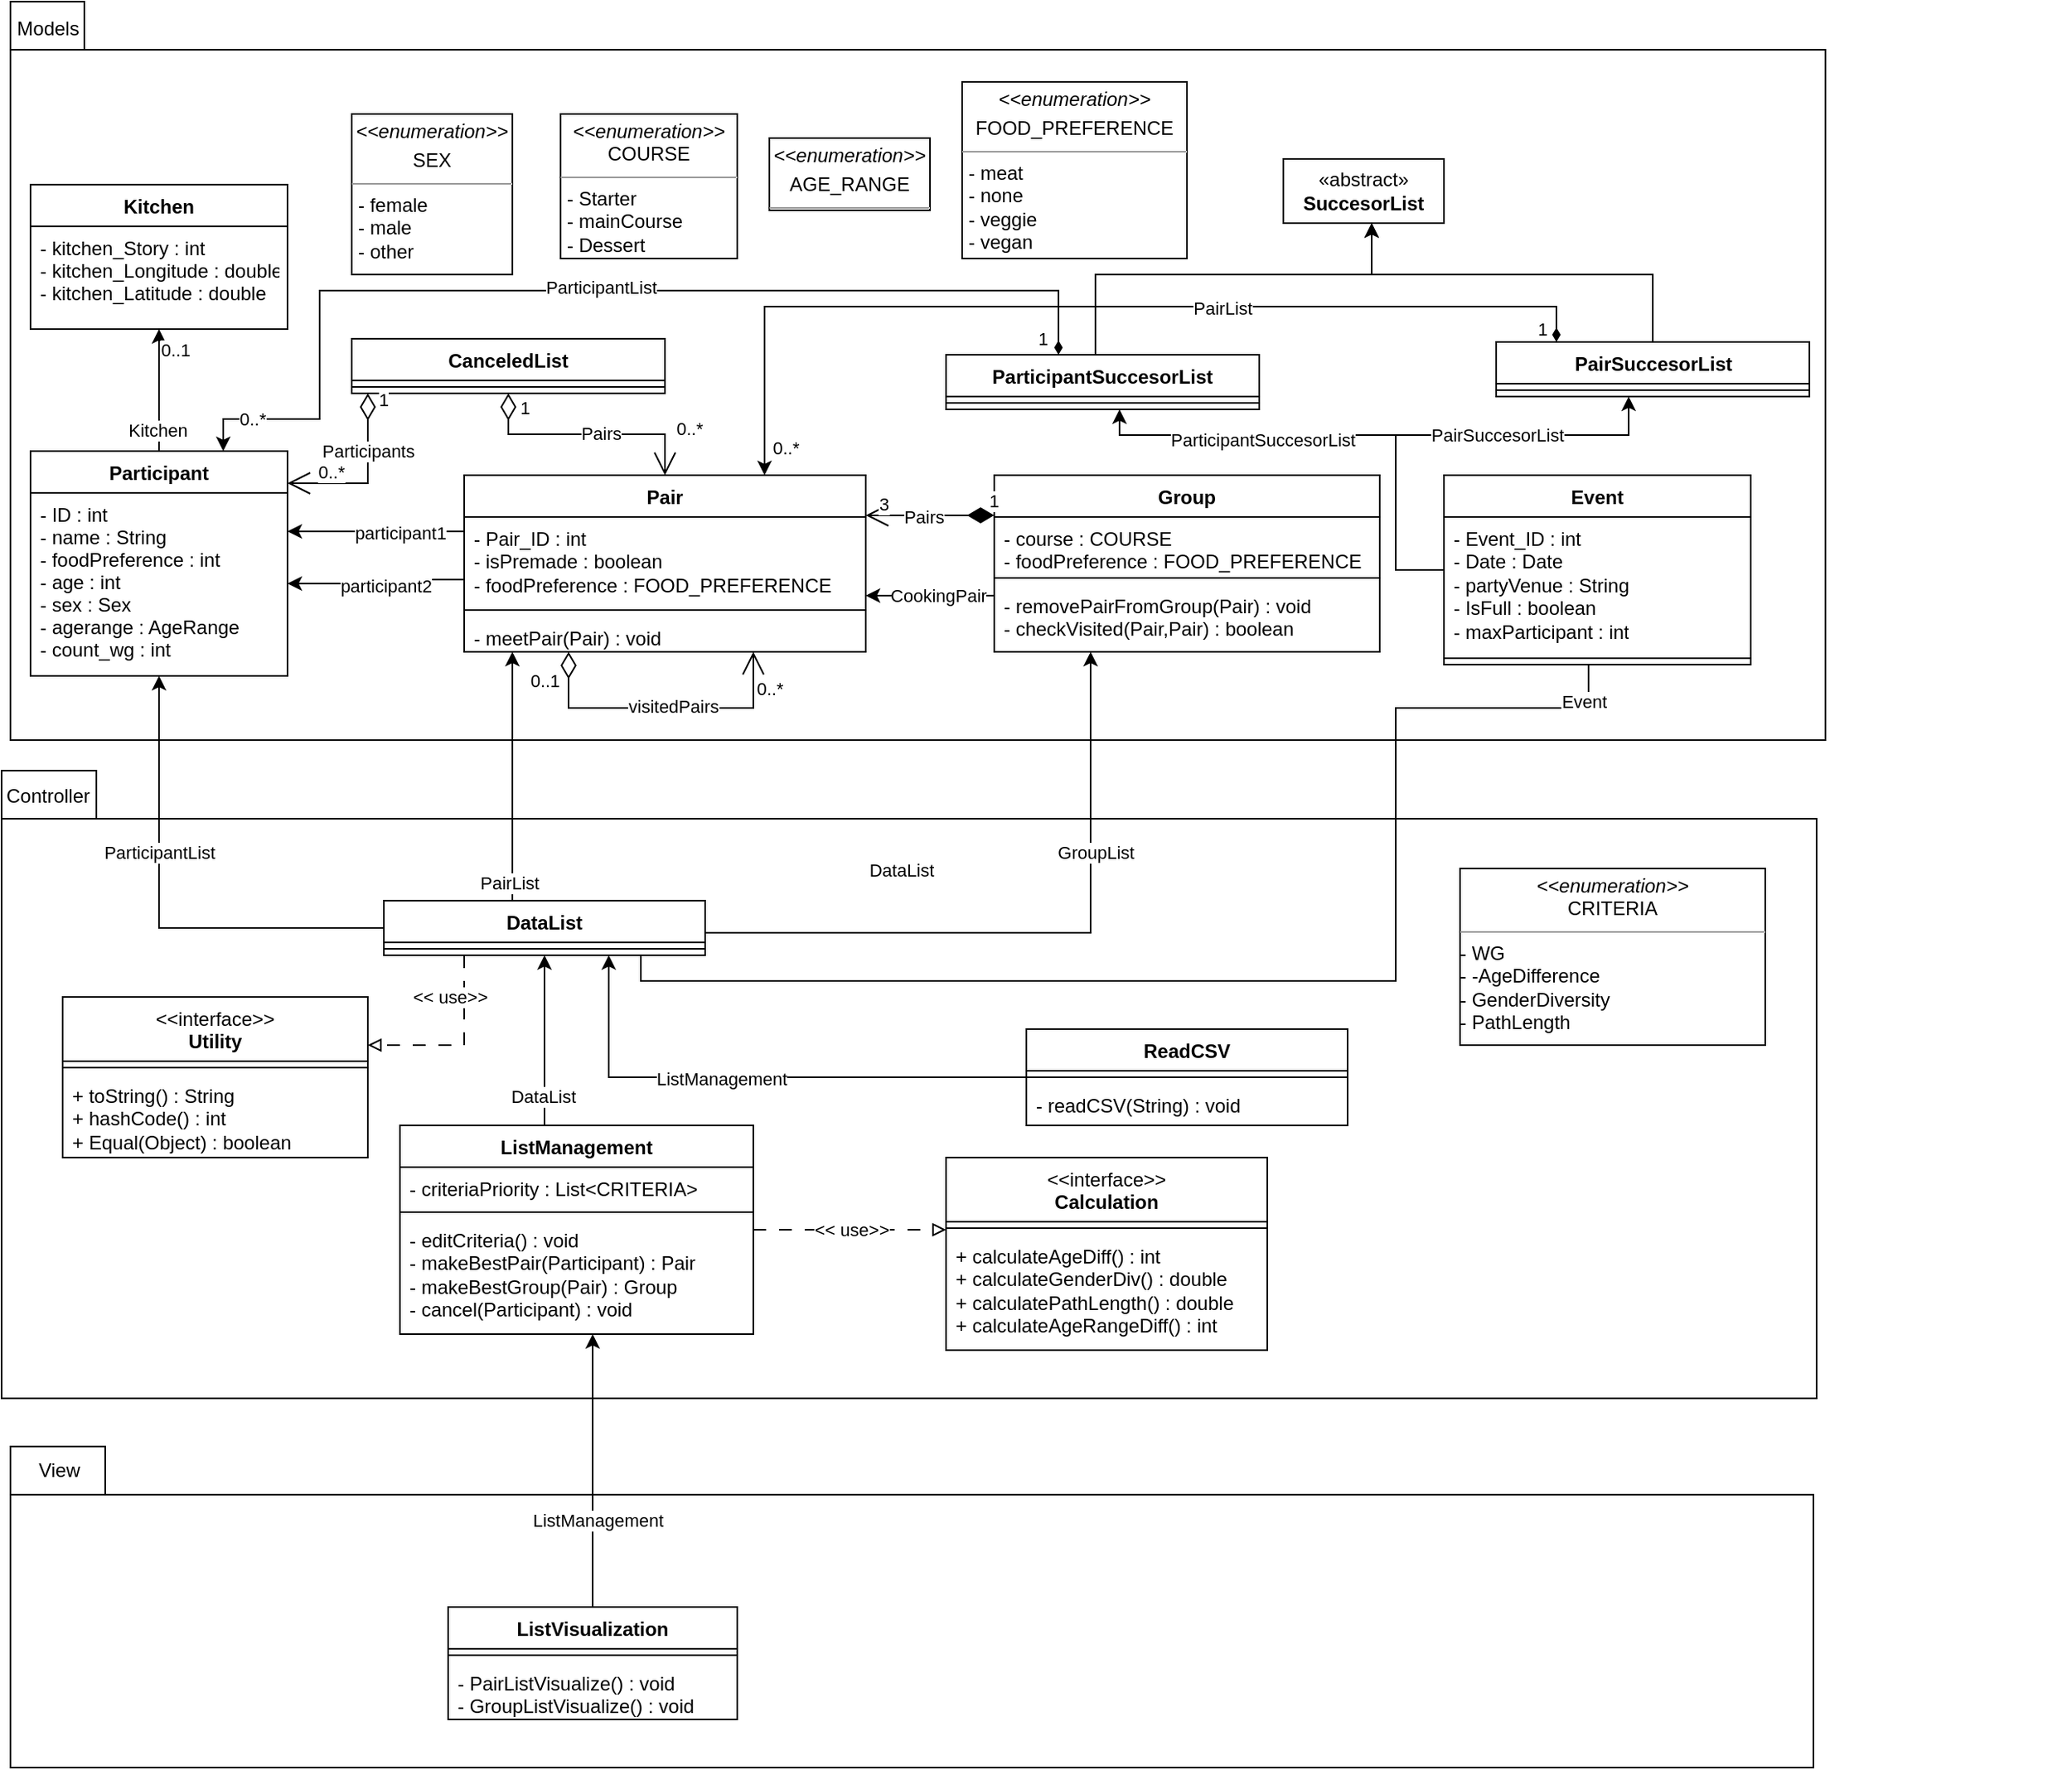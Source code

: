 <mxfile version="21.2.9" type="device">
  <diagram name="Page-1" id="86kGKsYgO495ie1x49M2">
    <mxGraphModel dx="1051" dy="1777" grid="1" gridSize="10" guides="1" tooltips="1" connect="1" arrows="1" fold="1" page="1" pageScale="1" pageWidth="850" pageHeight="1100" math="0" shadow="0">
      <root>
        <mxCell id="0" />
        <mxCell id="1" parent="0" />
        <mxCell id="tgPBSSRWqkqk4DsDawLG-85" value="" style="shape=folder;fontStyle=1;spacingTop=10;tabWidth=59;tabHeight=30;tabPosition=left;html=1;whiteSpace=wrap;" parent="1" vertex="1">
          <mxGeometry x="52" y="-391" width="1130" height="391" as="geometry" />
        </mxCell>
        <mxCell id="tgPBSSRWqkqk4DsDawLG-37" value="" style="shape=folder;fontStyle=1;spacingTop=10;tabWidth=40;tabHeight=30;tabPosition=left;html=1;whiteSpace=wrap;" parent="1" vertex="1">
          <mxGeometry x="57.5" y="-870" width="1130" height="460" as="geometry" />
        </mxCell>
        <mxCell id="tgPBSSRWqkqk4DsDawLG-45" style="edgeStyle=orthogonalEdgeStyle;rounded=0;orthogonalLoop=1;jettySize=auto;html=1;" parent="1" source="tgPBSSRWqkqk4DsDawLG-4" target="tgPBSSRWqkqk4DsDawLG-14" edge="1">
          <mxGeometry relative="1" as="geometry">
            <Array as="points">
              <mxPoint x="150" y="-610" />
              <mxPoint x="150" y="-610" />
            </Array>
          </mxGeometry>
        </mxCell>
        <mxCell id="tgPBSSRWqkqk4DsDawLG-46" value="Kitchen" style="edgeLabel;html=1;align=center;verticalAlign=middle;resizable=0;points=[];" parent="tgPBSSRWqkqk4DsDawLG-45" vertex="1" connectable="0">
          <mxGeometry x="-0.66" y="1" relative="1" as="geometry">
            <mxPoint as="offset" />
          </mxGeometry>
        </mxCell>
        <mxCell id="tgPBSSRWqkqk4DsDawLG-47" value="0..1" style="edgeLabel;html=1;align=center;verticalAlign=middle;resizable=0;points=[];" parent="tgPBSSRWqkqk4DsDawLG-45" vertex="1" connectable="0">
          <mxGeometry x="0.676" relative="1" as="geometry">
            <mxPoint x="10" as="offset" />
          </mxGeometry>
        </mxCell>
        <mxCell id="tgPBSSRWqkqk4DsDawLG-4" value="Participant" style="swimlane;fontStyle=1;align=center;verticalAlign=top;childLayout=stackLayout;horizontal=1;startSize=26;horizontalStack=0;resizeParent=1;resizeLast=0;collapsible=1;marginBottom=0;rounded=0;shadow=0;strokeWidth=1;" parent="1" vertex="1">
          <mxGeometry x="70" y="-590" width="160" height="140" as="geometry">
            <mxRectangle x="550" y="140" width="160" height="26" as="alternateBounds" />
          </mxGeometry>
        </mxCell>
        <mxCell id="tgPBSSRWqkqk4DsDawLG-5" value="- ID : int&#xa;- name : String&#xa;- foodPreference : int&#xa;- age : int&#xa;- sex : Sex&#xa;- agerange : AgeRange&#xa;- count_wg : int" style="text;align=left;verticalAlign=top;spacingLeft=4;spacingRight=4;overflow=hidden;rotatable=0;points=[[0,0.5],[1,0.5]];portConstraint=eastwest;" parent="tgPBSSRWqkqk4DsDawLG-4" vertex="1">
          <mxGeometry y="26" width="160" height="114" as="geometry" />
        </mxCell>
        <mxCell id="tgPBSSRWqkqk4DsDawLG-39" style="edgeStyle=orthogonalEdgeStyle;rounded=0;orthogonalLoop=1;jettySize=auto;html=1;" parent="1" target="tgPBSSRWqkqk4DsDawLG-4" edge="1">
          <mxGeometry relative="1" as="geometry">
            <mxPoint x="340" y="-560" as="sourcePoint" />
            <Array as="points">
              <mxPoint x="340" y="-540" />
            </Array>
          </mxGeometry>
        </mxCell>
        <mxCell id="tgPBSSRWqkqk4DsDawLG-40" value="participant1" style="edgeLabel;html=1;align=center;verticalAlign=middle;resizable=0;points=[];" parent="tgPBSSRWqkqk4DsDawLG-39" vertex="1" connectable="0">
          <mxGeometry x="-0.078" y="1" relative="1" as="geometry">
            <mxPoint as="offset" />
          </mxGeometry>
        </mxCell>
        <mxCell id="tgPBSSRWqkqk4DsDawLG-6" value="Pair" style="swimlane;fontStyle=1;align=center;verticalAlign=top;childLayout=stackLayout;horizontal=1;startSize=26;horizontalStack=0;resizeParent=1;resizeParentMax=0;resizeLast=0;collapsible=1;marginBottom=0;whiteSpace=wrap;html=1;" parent="1" vertex="1">
          <mxGeometry x="340" y="-575" width="250" height="110" as="geometry" />
        </mxCell>
        <mxCell id="tgPBSSRWqkqk4DsDawLG-7" value="- Pair_ID : int&lt;br&gt;&lt;div&gt;- isPremade : boolean&lt;/div&gt;&lt;div&gt;- foodPreference : FOOD_PREFERENCE&lt;/div&gt;&lt;div&gt;&lt;br&gt;&lt;/div&gt;" style="text;strokeColor=none;fillColor=none;align=left;verticalAlign=top;spacingLeft=4;spacingRight=4;overflow=hidden;rotatable=0;points=[[0,0.5],[1,0.5]];portConstraint=eastwest;whiteSpace=wrap;html=1;" parent="tgPBSSRWqkqk4DsDawLG-6" vertex="1">
          <mxGeometry y="26" width="250" height="54" as="geometry" />
        </mxCell>
        <mxCell id="tgPBSSRWqkqk4DsDawLG-8" value="" style="line;strokeWidth=1;fillColor=none;align=left;verticalAlign=middle;spacingTop=-1;spacingLeft=3;spacingRight=3;rotatable=0;labelPosition=right;points=[];portConstraint=eastwest;strokeColor=inherit;" parent="tgPBSSRWqkqk4DsDawLG-6" vertex="1">
          <mxGeometry y="80" width="250" height="8" as="geometry" />
        </mxCell>
        <mxCell id="tgPBSSRWqkqk4DsDawLG-9" value="- meetPair(Pair) : void&amp;nbsp;&lt;br&gt;&lt;br&gt;" style="text;strokeColor=none;fillColor=none;align=left;verticalAlign=top;spacingLeft=4;spacingRight=4;overflow=hidden;rotatable=0;points=[[0,0.5],[1,0.5]];portConstraint=eastwest;whiteSpace=wrap;html=1;" parent="tgPBSSRWqkqk4DsDawLG-6" vertex="1">
          <mxGeometry y="88" width="250" height="22" as="geometry" />
        </mxCell>
        <mxCell id="tgPBSSRWqkqk4DsDawLG-51" style="edgeStyle=orthogonalEdgeStyle;rounded=0;orthogonalLoop=1;jettySize=auto;html=1;" parent="1" source="tgPBSSRWqkqk4DsDawLG-10" target="tgPBSSRWqkqk4DsDawLG-6" edge="1">
          <mxGeometry relative="1" as="geometry">
            <Array as="points">
              <mxPoint x="640" y="-500" />
              <mxPoint x="640" y="-500" />
            </Array>
          </mxGeometry>
        </mxCell>
        <mxCell id="tgPBSSRWqkqk4DsDawLG-52" value="CookingPair" style="edgeLabel;html=1;align=center;verticalAlign=middle;resizable=0;points=[];" parent="tgPBSSRWqkqk4DsDawLG-51" vertex="1" connectable="0">
          <mxGeometry x="-0.27" relative="1" as="geometry">
            <mxPoint x="-6" as="offset" />
          </mxGeometry>
        </mxCell>
        <mxCell id="tgPBSSRWqkqk4DsDawLG-10" value="Group" style="swimlane;fontStyle=1;align=center;verticalAlign=top;childLayout=stackLayout;horizontal=1;startSize=26;horizontalStack=0;resizeParent=1;resizeParentMax=0;resizeLast=0;collapsible=1;marginBottom=0;whiteSpace=wrap;html=1;" parent="1" vertex="1">
          <mxGeometry x="670" y="-575" width="240" height="110" as="geometry" />
        </mxCell>
        <mxCell id="tgPBSSRWqkqk4DsDawLG-11" value="&lt;div&gt;- course : COURSE&lt;/div&gt;&lt;div&gt;- foodPreference : FOOD_PREFERENCE&lt;br&gt;&lt;/div&gt;" style="text;strokeColor=none;fillColor=none;align=left;verticalAlign=top;spacingLeft=4;spacingRight=4;overflow=hidden;rotatable=0;points=[[0,0.5],[1,0.5]];portConstraint=eastwest;whiteSpace=wrap;html=1;" parent="tgPBSSRWqkqk4DsDawLG-10" vertex="1">
          <mxGeometry y="26" width="240" height="34" as="geometry" />
        </mxCell>
        <mxCell id="tgPBSSRWqkqk4DsDawLG-12" value="" style="line;strokeWidth=1;fillColor=none;align=left;verticalAlign=middle;spacingTop=-1;spacingLeft=3;spacingRight=3;rotatable=0;labelPosition=right;points=[];portConstraint=eastwest;strokeColor=inherit;" parent="tgPBSSRWqkqk4DsDawLG-10" vertex="1">
          <mxGeometry y="60" width="240" height="8" as="geometry" />
        </mxCell>
        <mxCell id="tgPBSSRWqkqk4DsDawLG-13" value="- removePairFromGroup(Pair) : void&lt;br&gt;&lt;div&gt;- checkVisited(Pair,Pair) : boolean&lt;/div&gt;" style="text;strokeColor=none;fillColor=none;align=left;verticalAlign=top;spacingLeft=4;spacingRight=4;overflow=hidden;rotatable=0;points=[[0,0.5],[1,0.5]];portConstraint=eastwest;whiteSpace=wrap;html=1;" parent="tgPBSSRWqkqk4DsDawLG-10" vertex="1">
          <mxGeometry y="68" width="240" height="42" as="geometry" />
        </mxCell>
        <mxCell id="tgPBSSRWqkqk4DsDawLG-14" value="Kitchen" style="swimlane;fontStyle=1;align=center;verticalAlign=top;childLayout=stackLayout;horizontal=1;startSize=26;horizontalStack=0;resizeParent=1;resizeLast=0;collapsible=1;marginBottom=0;rounded=0;shadow=0;strokeWidth=1;" parent="1" vertex="1">
          <mxGeometry x="70" y="-756" width="160" height="90" as="geometry">
            <mxRectangle x="550" y="140" width="160" height="26" as="alternateBounds" />
          </mxGeometry>
        </mxCell>
        <mxCell id="tgPBSSRWqkqk4DsDawLG-15" value="- kitchen_Story : int&#xa;- kitchen_Longitude : double&#xa;- kitchen_Latitude : double" style="text;align=left;verticalAlign=top;spacingLeft=4;spacingRight=4;overflow=hidden;rotatable=0;points=[[0,0.5],[1,0.5]];portConstraint=eastwest;" parent="tgPBSSRWqkqk4DsDawLG-14" vertex="1">
          <mxGeometry y="26" width="160" height="64" as="geometry" />
        </mxCell>
        <mxCell id="tgPBSSRWqkqk4DsDawLG-23" value="CanceledList" style="swimlane;fontStyle=1;align=center;verticalAlign=top;childLayout=stackLayout;horizontal=1;startSize=26;horizontalStack=0;resizeParent=1;resizeParentMax=0;resizeLast=0;collapsible=1;marginBottom=0;whiteSpace=wrap;html=1;" parent="1" vertex="1">
          <mxGeometry x="270" y="-660.0" width="195" height="34" as="geometry" />
        </mxCell>
        <mxCell id="tgPBSSRWqkqk4DsDawLG-24" value="" style="line;strokeWidth=1;fillColor=none;align=left;verticalAlign=middle;spacingTop=-1;spacingLeft=3;spacingRight=3;rotatable=0;labelPosition=right;points=[];portConstraint=eastwest;strokeColor=inherit;" parent="tgPBSSRWqkqk4DsDawLG-23" vertex="1">
          <mxGeometry y="26" width="195" height="8" as="geometry" />
        </mxCell>
        <mxCell id="tgPBSSRWqkqk4DsDawLG-81" style="edgeStyle=orthogonalEdgeStyle;rounded=0;orthogonalLoop=1;jettySize=auto;html=1;" parent="1" source="tgPBSSRWqkqk4DsDawLG-29" target="tgPBSSRWqkqk4DsDawLG-20" edge="1">
          <mxGeometry relative="1" as="geometry">
            <Array as="points">
              <mxPoint x="920" y="-600" />
              <mxPoint x="748" y="-600" />
            </Array>
          </mxGeometry>
        </mxCell>
        <mxCell id="tgPBSSRWqkqk4DsDawLG-83" value="ParticipantSuccesorList" style="edgeLabel;html=1;align=center;verticalAlign=middle;resizable=0;points=[];" parent="tgPBSSRWqkqk4DsDawLG-81" vertex="1" connectable="0">
          <mxGeometry x="-0.013" y="3" relative="1" as="geometry">
            <mxPoint x="-48" as="offset" />
          </mxGeometry>
        </mxCell>
        <mxCell id="tgPBSSRWqkqk4DsDawLG-98" style="edgeStyle=orthogonalEdgeStyle;rounded=0;orthogonalLoop=1;jettySize=auto;html=1;endArrow=none;endFill=0;" parent="1" target="tgPBSSRWqkqk4DsDawLG-87" edge="1" source="tgPBSSRWqkqk4DsDawLG-29">
          <mxGeometry relative="1" as="geometry">
            <mxPoint x="920" y="-450" as="sourcePoint" />
            <Array as="points">
              <mxPoint x="1040" y="-430" />
              <mxPoint x="920" y="-430" />
              <mxPoint x="920" y="-260" />
              <mxPoint x="450" y="-260" />
            </Array>
          </mxGeometry>
        </mxCell>
        <mxCell id="tgPBSSRWqkqk4DsDawLG-103" value="DataList" style="edgeLabel;html=1;align=center;verticalAlign=middle;resizable=0;points=[];" parent="tgPBSSRWqkqk4DsDawLG-98" vertex="1" connectable="0">
          <mxGeometry x="-0.724" y="4" relative="1" as="geometry">
            <mxPoint x="-344" y="97" as="offset" />
          </mxGeometry>
        </mxCell>
        <mxCell id="tgPBSSRWqkqk4DsDawLG-131" value="Event" style="edgeLabel;html=1;align=center;verticalAlign=middle;resizable=0;points=[];" parent="tgPBSSRWqkqk4DsDawLG-98" vertex="1" connectable="0">
          <mxGeometry x="-0.96" y="-3" relative="1" as="geometry">
            <mxPoint y="7" as="offset" />
          </mxGeometry>
        </mxCell>
        <mxCell id="tgPBSSRWqkqk4DsDawLG-29" value="Event" style="swimlane;fontStyle=1;align=center;verticalAlign=top;childLayout=stackLayout;horizontal=1;startSize=26;horizontalStack=0;resizeParent=1;resizeParentMax=0;resizeLast=0;collapsible=1;marginBottom=0;whiteSpace=wrap;html=1;" parent="1" vertex="1">
          <mxGeometry x="950" y="-575" width="191" height="118" as="geometry" />
        </mxCell>
        <mxCell id="tgPBSSRWqkqk4DsDawLG-30" value="- Event_ID : int&lt;br&gt;- Date : Date&lt;br&gt;- partyVenue : String &lt;br&gt;&lt;div&gt;- IsFull : boolean &lt;br&gt;&lt;/div&gt;&lt;div&gt;- maxParticipant : int&lt;br&gt;&lt;/div&gt;" style="text;strokeColor=none;fillColor=none;align=left;verticalAlign=top;spacingLeft=4;spacingRight=4;overflow=hidden;rotatable=0;points=[[0,0.5],[1,0.5]];portConstraint=eastwest;whiteSpace=wrap;html=1;" parent="tgPBSSRWqkqk4DsDawLG-29" vertex="1">
          <mxGeometry y="26" width="191" height="84" as="geometry" />
        </mxCell>
        <mxCell id="tgPBSSRWqkqk4DsDawLG-31" value="" style="line;strokeWidth=1;fillColor=none;align=left;verticalAlign=middle;spacingTop=-1;spacingLeft=3;spacingRight=3;rotatable=0;labelPosition=right;points=[];portConstraint=eastwest;strokeColor=inherit;" parent="tgPBSSRWqkqk4DsDawLG-29" vertex="1">
          <mxGeometry y="110" width="191" height="8" as="geometry" />
        </mxCell>
        <mxCell id="tgPBSSRWqkqk4DsDawLG-32" value="&lt;p style=&quot;margin:0px;margin-top:4px;text-align:center;&quot;&gt;&lt;i&gt;&amp;lt;&amp;lt;enumeration&amp;gt;&amp;gt;&lt;/i&gt;&lt;br&gt;&lt;/p&gt;&lt;p style=&quot;margin:0px;margin-top:4px;text-align:center;&quot;&gt;SEX&lt;br&gt;&lt;/p&gt;&lt;hr size=&quot;1&quot;&gt;&lt;p style=&quot;margin:0px;margin-left:4px;&quot;&gt;- female&lt;/p&gt;&lt;p style=&quot;margin:0px;margin-left:4px;&quot;&gt;- male&lt;/p&gt;&lt;p style=&quot;margin:0px;margin-left:4px;&quot;&gt;- other&lt;/p&gt;" style="verticalAlign=top;align=left;overflow=fill;fontSize=12;fontFamily=Helvetica;html=1;whiteSpace=wrap;" parent="1" vertex="1">
          <mxGeometry x="270" y="-800" width="100" height="100" as="geometry" />
        </mxCell>
        <mxCell id="tgPBSSRWqkqk4DsDawLG-33" value="&lt;p style=&quot;margin:0px;margin-top:4px;text-align:center;&quot;&gt;&lt;i&gt;&amp;lt;&amp;lt;enumeration&amp;gt;&amp;gt;&lt;/i&gt;&lt;br&gt;&lt;/p&gt;&lt;p style=&quot;margin:0px;margin-top:4px;text-align:center;&quot;&gt;AGE_RANGE&lt;br&gt;&lt;/p&gt;&lt;hr size=&quot;1&quot;&gt;&lt;p style=&quot;margin:0px;margin-left:4px;&quot;&gt;&lt;br&gt;&lt;/p&gt;" style="verticalAlign=top;align=left;overflow=fill;fontSize=12;fontFamily=Helvetica;html=1;whiteSpace=wrap;" parent="1" vertex="1">
          <mxGeometry x="530" y="-785" width="100" height="45" as="geometry" />
        </mxCell>
        <mxCell id="tgPBSSRWqkqk4DsDawLG-34" value="&lt;p style=&quot;margin:0px;margin-top:4px;text-align:center;&quot;&gt;&lt;i&gt;&amp;lt;&amp;lt;enumeration&amp;gt;&amp;gt;&lt;/i&gt;&lt;br&gt;COURSE&lt;br&gt;&lt;/p&gt;&lt;hr size=&quot;1&quot;&gt;&lt;p style=&quot;margin:0px;margin-left:4px;&quot;&gt;- Starter&lt;br&gt;&lt;/p&gt;&lt;p style=&quot;margin:0px;margin-left:4px;&quot;&gt;- mainCourse&lt;br&gt;&lt;/p&gt;&lt;p style=&quot;margin:0px;margin-left:4px;&quot;&gt;- Dessert&lt;/p&gt;" style="verticalAlign=top;align=left;overflow=fill;fontSize=12;fontFamily=Helvetica;html=1;whiteSpace=wrap;" parent="1" vertex="1">
          <mxGeometry x="400" y="-800" width="110" height="90" as="geometry" />
        </mxCell>
        <mxCell id="tgPBSSRWqkqk4DsDawLG-36" value="&lt;p style=&quot;margin:0px;margin-top:4px;text-align:center;&quot;&gt;&lt;i&gt;&amp;lt;&amp;lt;enumeration&amp;gt;&amp;gt;&lt;/i&gt;&lt;br&gt;CRITERIA&lt;br&gt;&lt;/p&gt;&lt;hr size=&quot;1&quot;&gt;&lt;div&gt;- WG&lt;/div&gt;&lt;div&gt;- -AgeDifference&lt;/div&gt;&lt;div&gt;- GenderDiversity&lt;/div&gt;- PathLength" style="verticalAlign=top;align=left;overflow=fill;fontSize=12;fontFamily=Helvetica;html=1;whiteSpace=wrap;" parent="1" vertex="1">
          <mxGeometry x="960" y="-330" width="190" height="110" as="geometry" />
        </mxCell>
        <mxCell id="tgPBSSRWqkqk4DsDawLG-38" value="Models" style="text;html=1;strokeColor=none;fillColor=none;align=center;verticalAlign=middle;whiteSpace=wrap;rounded=0;" parent="1" vertex="1">
          <mxGeometry x="51" y="-868" width="60" height="30" as="geometry" />
        </mxCell>
        <mxCell id="tgPBSSRWqkqk4DsDawLG-41" style="edgeStyle=orthogonalEdgeStyle;rounded=0;orthogonalLoop=1;jettySize=auto;html=1;" parent="1" source="tgPBSSRWqkqk4DsDawLG-6" edge="1">
          <mxGeometry relative="1" as="geometry">
            <mxPoint x="425" y="-507.5" as="sourcePoint" />
            <mxPoint x="230" y="-507.5" as="targetPoint" />
            <Array as="points">
              <mxPoint x="305" y="-510" />
              <mxPoint x="305" y="-507" />
            </Array>
          </mxGeometry>
        </mxCell>
        <mxCell id="tgPBSSRWqkqk4DsDawLG-42" value="participant2" style="edgeLabel;html=1;align=center;verticalAlign=middle;resizable=0;points=[];" parent="tgPBSSRWqkqk4DsDawLG-41" vertex="1" connectable="0">
          <mxGeometry x="-0.078" y="1" relative="1" as="geometry">
            <mxPoint as="offset" />
          </mxGeometry>
        </mxCell>
        <mxCell id="tgPBSSRWqkqk4DsDawLG-55" value="" style="endArrow=open;html=1;endSize=12;startArrow=diamondThin;startSize=14;startFill=0;edgeStyle=orthogonalEdgeStyle;align=left;verticalAlign=bottom;rounded=0;" parent="1" source="tgPBSSRWqkqk4DsDawLG-6" target="tgPBSSRWqkqk4DsDawLG-6" edge="1">
          <mxGeometry x="-0.789" y="-10" relative="1" as="geometry">
            <mxPoint x="480" y="-506.85" as="sourcePoint" />
            <mxPoint x="560" y="-459.85" as="targetPoint" />
            <Array as="points">
              <mxPoint x="405" y="-430" />
              <mxPoint x="520" y="-430" />
            </Array>
            <mxPoint as="offset" />
          </mxGeometry>
        </mxCell>
        <mxCell id="tgPBSSRWqkqk4DsDawLG-56" value="visitedPairs" style="edgeLabel;html=1;align=center;verticalAlign=middle;resizable=0;points=[];" parent="tgPBSSRWqkqk4DsDawLG-55" vertex="1" connectable="0">
          <mxGeometry x="0.361" y="1" relative="1" as="geometry">
            <mxPoint x="-26" as="offset" />
          </mxGeometry>
        </mxCell>
        <mxCell id="tgPBSSRWqkqk4DsDawLG-57" value="0..1" style="edgeLabel;html=1;align=center;verticalAlign=middle;resizable=0;points=[];" parent="tgPBSSRWqkqk4DsDawLG-55" vertex="1" connectable="0">
          <mxGeometry x="-0.689" y="-1" relative="1" as="geometry">
            <mxPoint x="-14" y="-11" as="offset" />
          </mxGeometry>
        </mxCell>
        <mxCell id="tgPBSSRWqkqk4DsDawLG-58" value="0..*" style="edgeLabel;html=1;align=center;verticalAlign=middle;resizable=0;points=[];" parent="tgPBSSRWqkqk4DsDawLG-55" vertex="1" connectable="0">
          <mxGeometry x="0.751" y="-1" relative="1" as="geometry">
            <mxPoint x="9" as="offset" />
          </mxGeometry>
        </mxCell>
        <mxCell id="tgPBSSRWqkqk4DsDawLG-62" value="1" style="endArrow=open;html=1;endSize=12;startArrow=diamondThin;startSize=14;startFill=1;edgeStyle=orthogonalEdgeStyle;align=left;verticalAlign=bottom;rounded=0;" parent="1" source="tgPBSSRWqkqk4DsDawLG-10" target="tgPBSSRWqkqk4DsDawLG-6" edge="1">
          <mxGeometry x="-0.879" relative="1" as="geometry">
            <mxPoint x="720" y="-534" as="sourcePoint" />
            <mxPoint x="555" y="-534" as="targetPoint" />
            <Array as="points">
              <mxPoint x="650" y="-550" />
              <mxPoint x="650" y="-550" />
            </Array>
            <mxPoint as="offset" />
          </mxGeometry>
        </mxCell>
        <mxCell id="tgPBSSRWqkqk4DsDawLG-63" value="Pairs" style="edgeLabel;html=1;align=center;verticalAlign=middle;resizable=0;points=[];" parent="tgPBSSRWqkqk4DsDawLG-62" vertex="1" connectable="0">
          <mxGeometry x="0.115" y="1" relative="1" as="geometry">
            <mxPoint as="offset" />
          </mxGeometry>
        </mxCell>
        <mxCell id="tgPBSSRWqkqk4DsDawLG-64" value="3" style="edgeLabel;html=1;align=center;verticalAlign=middle;resizable=0;points=[];" parent="tgPBSSRWqkqk4DsDawLG-62" vertex="1" connectable="0">
          <mxGeometry x="0.733" y="2" relative="1" as="geometry">
            <mxPoint y="-9" as="offset" />
          </mxGeometry>
        </mxCell>
        <mxCell id="tgPBSSRWqkqk4DsDawLG-67" value="" style="group" parent="1" vertex="1" connectable="0">
          <mxGeometry x="880" y="-710" width="460" height="124" as="geometry" />
        </mxCell>
        <mxCell id="tgPBSSRWqkqk4DsDawLG-18" value="PairSuccesorList" style="swimlane;fontStyle=1;align=center;verticalAlign=top;childLayout=stackLayout;horizontal=1;startSize=26;horizontalStack=0;resizeParent=1;resizeParentMax=0;resizeLast=0;collapsible=1;marginBottom=0;whiteSpace=wrap;html=1;" parent="tgPBSSRWqkqk4DsDawLG-67" vertex="1">
          <mxGeometry x="102.5" y="52" width="195" height="34" as="geometry" />
        </mxCell>
        <mxCell id="tgPBSSRWqkqk4DsDawLG-19" value="" style="line;strokeWidth=1;fillColor=none;align=left;verticalAlign=middle;spacingTop=-1;spacingLeft=3;spacingRight=3;rotatable=0;labelPosition=right;points=[];portConstraint=eastwest;strokeColor=inherit;" parent="tgPBSSRWqkqk4DsDawLG-18" vertex="1">
          <mxGeometry y="26" width="195" height="8" as="geometry" />
        </mxCell>
        <mxCell id="tgPBSSRWqkqk4DsDawLG-68" value="1" style="endArrow=open;html=1;endSize=12;startArrow=diamondThin;startSize=14;startFill=0;edgeStyle=orthogonalEdgeStyle;align=left;verticalAlign=bottom;rounded=0;" parent="1" source="tgPBSSRWqkqk4DsDawLG-23" target="tgPBSSRWqkqk4DsDawLG-6" edge="1">
          <mxGeometry x="-0.765" y="5" relative="1" as="geometry">
            <mxPoint x="460" y="-620" as="sourcePoint" />
            <mxPoint x="300" y="-620" as="targetPoint" />
            <Array as="points" />
            <mxPoint as="offset" />
          </mxGeometry>
        </mxCell>
        <mxCell id="tgPBSSRWqkqk4DsDawLG-69" value="Pairs" style="edgeLabel;html=1;align=center;verticalAlign=middle;resizable=0;points=[];" parent="tgPBSSRWqkqk4DsDawLG-68" vertex="1" connectable="0">
          <mxGeometry x="0.115" y="1" relative="1" as="geometry">
            <mxPoint as="offset" />
          </mxGeometry>
        </mxCell>
        <mxCell id="tgPBSSRWqkqk4DsDawLG-70" value="0..*" style="edgeLabel;html=1;align=center;verticalAlign=middle;resizable=0;points=[];" parent="tgPBSSRWqkqk4DsDawLG-68" vertex="1" connectable="0">
          <mxGeometry x="0.733" y="2" relative="1" as="geometry">
            <mxPoint x="13" y="-9" as="offset" />
          </mxGeometry>
        </mxCell>
        <mxCell id="tgPBSSRWqkqk4DsDawLG-72" value="1" style="endArrow=open;html=1;endSize=12;startArrow=diamondThin;startSize=14;startFill=0;edgeStyle=orthogonalEdgeStyle;align=left;verticalAlign=bottom;rounded=0;" parent="1" source="tgPBSSRWqkqk4DsDawLG-23" target="tgPBSSRWqkqk4DsDawLG-4" edge="1">
          <mxGeometry x="-0.765" y="5" relative="1" as="geometry">
            <mxPoint x="415" y="-684" as="sourcePoint" />
            <mxPoint x="415" y="-565" as="targetPoint" />
            <Array as="points">
              <mxPoint x="405" y="-660" />
              <mxPoint x="280" y="-660" />
              <mxPoint x="280" y="-570" />
            </Array>
            <mxPoint as="offset" />
          </mxGeometry>
        </mxCell>
        <mxCell id="tgPBSSRWqkqk4DsDawLG-73" value="Participants" style="edgeLabel;html=1;align=center;verticalAlign=middle;resizable=0;points=[];" parent="tgPBSSRWqkqk4DsDawLG-72" vertex="1" connectable="0">
          <mxGeometry x="0.115" y="1" relative="1" as="geometry">
            <mxPoint x="3" y="-21" as="offset" />
          </mxGeometry>
        </mxCell>
        <mxCell id="tgPBSSRWqkqk4DsDawLG-74" value="0..*" style="edgeLabel;html=1;align=center;verticalAlign=middle;resizable=0;points=[];" parent="tgPBSSRWqkqk4DsDawLG-72" vertex="1" connectable="0">
          <mxGeometry x="0.733" y="2" relative="1" as="geometry">
            <mxPoint x="13" y="-9" as="offset" />
          </mxGeometry>
        </mxCell>
        <mxCell id="Bya615chVCOIR74EOYoo-1" value="1" style="edgeStyle=orthogonalEdgeStyle;rounded=0;orthogonalLoop=1;jettySize=auto;html=1;entryX=0.75;entryY=0;entryDx=0;entryDy=0;startArrow=diamondThin;startFill=1;" edge="1" parent="1" source="tgPBSSRWqkqk4DsDawLG-20" target="tgPBSSRWqkqk4DsDawLG-4">
          <mxGeometry x="0.008" relative="1" as="geometry">
            <Array as="points">
              <mxPoint x="710" y="-690" />
              <mxPoint x="250" y="-690" />
              <mxPoint x="250" y="-610" />
              <mxPoint x="190" y="-610" />
            </Array>
            <mxPoint as="offset" />
          </mxGeometry>
        </mxCell>
        <mxCell id="Bya615chVCOIR74EOYoo-2" value="1" style="edgeLabel;html=1;align=center;verticalAlign=middle;resizable=0;points=[];" vertex="1" connectable="0" parent="Bya615chVCOIR74EOYoo-1">
          <mxGeometry x="-0.936" y="1" relative="1" as="geometry">
            <mxPoint x="-9" y="11" as="offset" />
          </mxGeometry>
        </mxCell>
        <mxCell id="Bya615chVCOIR74EOYoo-3" value="0..*" style="edgeLabel;html=1;align=center;verticalAlign=middle;resizable=0;points=[];" vertex="1" connectable="0" parent="Bya615chVCOIR74EOYoo-1">
          <mxGeometry x="0.886" relative="1" as="geometry">
            <mxPoint as="offset" />
          </mxGeometry>
        </mxCell>
        <mxCell id="Bya615chVCOIR74EOYoo-4" value="ParticipantList" style="edgeLabel;html=1;align=center;verticalAlign=middle;resizable=0;points=[];" vertex="1" connectable="0" parent="Bya615chVCOIR74EOYoo-1">
          <mxGeometry x="-0.015" y="-2" relative="1" as="geometry">
            <mxPoint as="offset" />
          </mxGeometry>
        </mxCell>
        <mxCell id="tgPBSSRWqkqk4DsDawLG-20" value="ParticipantSuccesorList" style="swimlane;fontStyle=1;align=center;verticalAlign=top;childLayout=stackLayout;horizontal=1;startSize=26;horizontalStack=0;resizeParent=1;resizeParentMax=0;resizeLast=0;collapsible=1;marginBottom=0;whiteSpace=wrap;html=1;" parent="1" vertex="1">
          <mxGeometry x="640" y="-650" width="195" height="34" as="geometry" />
        </mxCell>
        <mxCell id="tgPBSSRWqkqk4DsDawLG-21" value="" style="line;strokeWidth=1;fillColor=none;align=left;verticalAlign=middle;spacingTop=-1;spacingLeft=3;spacingRight=3;rotatable=0;labelPosition=right;points=[];portConstraint=eastwest;strokeColor=inherit;" parent="tgPBSSRWqkqk4DsDawLG-20" vertex="1">
          <mxGeometry y="26" width="195" height="8" as="geometry" />
        </mxCell>
        <mxCell id="tgPBSSRWqkqk4DsDawLG-66" style="edgeStyle=orthogonalEdgeStyle;rounded=0;orthogonalLoop=1;jettySize=auto;html=1;" parent="1" source="tgPBSSRWqkqk4DsDawLG-20" target="tgPBSSRWqkqk4DsDawLG-22" edge="1">
          <mxGeometry relative="1" as="geometry">
            <Array as="points">
              <mxPoint x="733" y="-700" />
              <mxPoint x="905" y="-700" />
            </Array>
          </mxGeometry>
        </mxCell>
        <mxCell id="tgPBSSRWqkqk4DsDawLG-80" style="edgeStyle=orthogonalEdgeStyle;rounded=0;orthogonalLoop=1;jettySize=auto;html=1;" parent="1" source="tgPBSSRWqkqk4DsDawLG-29" target="tgPBSSRWqkqk4DsDawLG-18" edge="1">
          <mxGeometry relative="1" as="geometry">
            <Array as="points">
              <mxPoint x="920" y="-600" />
              <mxPoint x="1065" y="-600" />
            </Array>
          </mxGeometry>
        </mxCell>
        <mxCell id="tgPBSSRWqkqk4DsDawLG-82" value="PairSuccesorList" style="edgeLabel;html=1;align=center;verticalAlign=middle;resizable=0;points=[];" parent="tgPBSSRWqkqk4DsDawLG-80" vertex="1" connectable="0">
          <mxGeometry x="-0.055" relative="1" as="geometry">
            <mxPoint x="43" as="offset" />
          </mxGeometry>
        </mxCell>
        <mxCell id="tgPBSSRWqkqk4DsDawLG-22" value="«abstract»&lt;br&gt;&lt;b&gt;SuccesorList&lt;/b&gt;" style="html=1;whiteSpace=wrap;" parent="1" vertex="1">
          <mxGeometry x="850" y="-772" width="100" height="40" as="geometry" />
        </mxCell>
        <mxCell id="tgPBSSRWqkqk4DsDawLG-65" style="edgeStyle=orthogonalEdgeStyle;rounded=0;orthogonalLoop=1;jettySize=auto;html=1;" parent="1" source="tgPBSSRWqkqk4DsDawLG-18" target="tgPBSSRWqkqk4DsDawLG-22" edge="1">
          <mxGeometry relative="1" as="geometry">
            <Array as="points">
              <mxPoint x="1080" y="-700" />
              <mxPoint x="905" y="-700" />
            </Array>
          </mxGeometry>
        </mxCell>
        <mxCell id="tgPBSSRWqkqk4DsDawLG-86" value="Controller" style="text;html=1;strokeColor=none;fillColor=none;align=center;verticalAlign=middle;whiteSpace=wrap;rounded=0;" parent="1" vertex="1">
          <mxGeometry x="51" y="-390" width="60" height="30" as="geometry" />
        </mxCell>
        <mxCell id="tgPBSSRWqkqk4DsDawLG-95" style="edgeStyle=orthogonalEdgeStyle;rounded=0;orthogonalLoop=1;jettySize=auto;html=1;" parent="1" source="tgPBSSRWqkqk4DsDawLG-87" target="tgPBSSRWqkqk4DsDawLG-4" edge="1">
          <mxGeometry relative="1" as="geometry" />
        </mxCell>
        <mxCell id="tgPBSSRWqkqk4DsDawLG-101" value="ParticipantList" style="edgeLabel;html=1;align=center;verticalAlign=middle;resizable=0;points=[];" parent="tgPBSSRWqkqk4DsDawLG-95" vertex="1" connectable="0">
          <mxGeometry x="0.674" y="-3" relative="1" as="geometry">
            <mxPoint x="-3" y="61" as="offset" />
          </mxGeometry>
        </mxCell>
        <mxCell id="tgPBSSRWqkqk4DsDawLG-96" style="edgeStyle=orthogonalEdgeStyle;rounded=0;orthogonalLoop=1;jettySize=auto;html=1;" parent="1" source="tgPBSSRWqkqk4DsDawLG-87" target="tgPBSSRWqkqk4DsDawLG-6" edge="1">
          <mxGeometry relative="1" as="geometry">
            <Array as="points">
              <mxPoint x="370" y="-350" />
              <mxPoint x="370" y="-350" />
            </Array>
          </mxGeometry>
        </mxCell>
        <mxCell id="tgPBSSRWqkqk4DsDawLG-100" value="PairList" style="edgeLabel;html=1;align=center;verticalAlign=middle;resizable=0;points=[];" parent="tgPBSSRWqkqk4DsDawLG-96" vertex="1" connectable="0">
          <mxGeometry x="-0.143" y="-2" relative="1" as="geometry">
            <mxPoint x="-4" y="55" as="offset" />
          </mxGeometry>
        </mxCell>
        <mxCell id="tgPBSSRWqkqk4DsDawLG-99" style="edgeStyle=orthogonalEdgeStyle;rounded=0;orthogonalLoop=1;jettySize=auto;html=1;" parent="1" source="tgPBSSRWqkqk4DsDawLG-87" target="tgPBSSRWqkqk4DsDawLG-10" edge="1">
          <mxGeometry relative="1" as="geometry">
            <Array as="points">
              <mxPoint x="730" y="-290" />
            </Array>
          </mxGeometry>
        </mxCell>
        <mxCell id="tgPBSSRWqkqk4DsDawLG-102" value="GroupList" style="edgeLabel;html=1;align=center;verticalAlign=middle;resizable=0;points=[];" parent="tgPBSSRWqkqk4DsDawLG-99" vertex="1" connectable="0">
          <mxGeometry x="0.618" y="-1" relative="1" as="geometry">
            <mxPoint x="2" y="45" as="offset" />
          </mxGeometry>
        </mxCell>
        <mxCell id="tgPBSSRWqkqk4DsDawLG-87" value="DataList" style="swimlane;fontStyle=1;align=center;verticalAlign=top;childLayout=stackLayout;horizontal=1;startSize=26;horizontalStack=0;resizeParent=1;resizeParentMax=0;resizeLast=0;collapsible=1;marginBottom=0;whiteSpace=wrap;html=1;" parent="1" vertex="1">
          <mxGeometry x="290" y="-310" width="200" height="34" as="geometry" />
        </mxCell>
        <mxCell id="tgPBSSRWqkqk4DsDawLG-89" value="" style="line;strokeWidth=1;fillColor=none;align=left;verticalAlign=middle;spacingTop=-1;spacingLeft=3;spacingRight=3;rotatable=0;labelPosition=right;points=[];portConstraint=eastwest;strokeColor=inherit;" parent="tgPBSSRWqkqk4DsDawLG-87" vertex="1">
          <mxGeometry y="26" width="200" height="8" as="geometry" />
        </mxCell>
        <mxCell id="tgPBSSRWqkqk4DsDawLG-105" value="&lt;span style=&quot;font-weight: normal;&quot;&gt;&amp;lt;&amp;lt;interface&amp;gt;&amp;gt;&lt;/span&gt;&lt;br&gt;&lt;div&gt;Calculation&lt;br&gt;&lt;/div&gt;" style="swimlane;fontStyle=1;align=center;verticalAlign=top;childLayout=stackLayout;horizontal=1;startSize=40;horizontalStack=0;resizeParent=1;resizeParentMax=0;resizeLast=0;collapsible=1;marginBottom=0;whiteSpace=wrap;html=1;" parent="1" vertex="1">
          <mxGeometry x="640" y="-150" width="200" height="120" as="geometry" />
        </mxCell>
        <mxCell id="tgPBSSRWqkqk4DsDawLG-107" value="" style="line;strokeWidth=1;fillColor=none;align=left;verticalAlign=middle;spacingTop=-1;spacingLeft=3;spacingRight=3;rotatable=0;labelPosition=right;points=[];portConstraint=eastwest;strokeColor=inherit;" parent="tgPBSSRWqkqk4DsDawLG-105" vertex="1">
          <mxGeometry y="40" width="200" height="8" as="geometry" />
        </mxCell>
        <mxCell id="tgPBSSRWqkqk4DsDawLG-108" value="&lt;div&gt;+ calculateAgeDiff() : int&lt;/div&gt;&lt;div&gt;+ calculateGenderDiv() : double&lt;/div&gt;&lt;div&gt;+ calculatePathLength() : double&lt;/div&gt;&lt;div&gt;+ calculateAgeRangeDiff() : int &lt;br&gt;&lt;/div&gt;" style="text;strokeColor=none;fillColor=none;align=left;verticalAlign=top;spacingLeft=4;spacingRight=4;overflow=hidden;rotatable=0;points=[[0,0.5],[1,0.5]];portConstraint=eastwest;whiteSpace=wrap;html=1;" parent="tgPBSSRWqkqk4DsDawLG-105" vertex="1">
          <mxGeometry y="48" width="200" height="72" as="geometry" />
        </mxCell>
        <mxCell id="tgPBSSRWqkqk4DsDawLG-114" style="edgeStyle=orthogonalEdgeStyle;rounded=0;orthogonalLoop=1;jettySize=auto;html=1;" parent="1" source="tgPBSSRWqkqk4DsDawLG-111" target="tgPBSSRWqkqk4DsDawLG-87" edge="1">
          <mxGeometry relative="1" as="geometry">
            <Array as="points">
              <mxPoint x="430" y="-200" />
            </Array>
          </mxGeometry>
        </mxCell>
        <mxCell id="tgPBSSRWqkqk4DsDawLG-115" value="ListManagement" style="edgeLabel;html=1;align=center;verticalAlign=middle;resizable=0;points=[];" parent="tgPBSSRWqkqk4DsDawLG-114" vertex="1" connectable="0">
          <mxGeometry x="0.131" y="1" relative="1" as="geometry">
            <mxPoint as="offset" />
          </mxGeometry>
        </mxCell>
        <mxCell id="tgPBSSRWqkqk4DsDawLG-111" value="ReadCSV" style="swimlane;fontStyle=1;align=center;verticalAlign=top;childLayout=stackLayout;horizontal=1;startSize=26;horizontalStack=0;resizeParent=1;resizeParentMax=0;resizeLast=0;collapsible=1;marginBottom=0;whiteSpace=wrap;html=1;" parent="1" vertex="1">
          <mxGeometry x="690" y="-230" width="200" height="60" as="geometry" />
        </mxCell>
        <mxCell id="tgPBSSRWqkqk4DsDawLG-112" value="" style="line;strokeWidth=1;fillColor=none;align=left;verticalAlign=middle;spacingTop=-1;spacingLeft=3;spacingRight=3;rotatable=0;labelPosition=right;points=[];portConstraint=eastwest;strokeColor=inherit;" parent="tgPBSSRWqkqk4DsDawLG-111" vertex="1">
          <mxGeometry y="26" width="200" height="8" as="geometry" />
        </mxCell>
        <mxCell id="tgPBSSRWqkqk4DsDawLG-113" value="- readCSV(String) : void" style="text;strokeColor=none;fillColor=none;align=left;verticalAlign=top;spacingLeft=4;spacingRight=4;overflow=hidden;rotatable=0;points=[[0,0.5],[1,0.5]];portConstraint=eastwest;whiteSpace=wrap;html=1;" parent="tgPBSSRWqkqk4DsDawLG-111" vertex="1">
          <mxGeometry y="34" width="200" height="26" as="geometry" />
        </mxCell>
        <mxCell id="tgPBSSRWqkqk4DsDawLG-116" value="&lt;p style=&quot;margin:0px;margin-top:4px;text-align:center;&quot;&gt;&lt;i&gt;&amp;lt;&amp;lt;enumeration&amp;gt;&amp;gt;&lt;/i&gt;&lt;br&gt;&lt;/p&gt;&lt;p style=&quot;margin:0px;margin-top:4px;text-align:center;&quot;&gt;FOOD_PREFERENCE&lt;br&gt;&lt;/p&gt;&lt;hr size=&quot;1&quot;&gt;&lt;p style=&quot;margin:0px;margin-left:4px;&quot;&gt;- meat&lt;/p&gt;&lt;p style=&quot;margin:0px;margin-left:4px;&quot;&gt;- none&lt;/p&gt;&lt;p style=&quot;margin:0px;margin-left:4px;&quot;&gt;- veggie&lt;/p&gt;&lt;p style=&quot;margin:0px;margin-left:4px;&quot;&gt;- vegan&lt;br&gt;&lt;/p&gt;" style="verticalAlign=top;align=left;overflow=fill;fontSize=12;fontFamily=Helvetica;html=1;whiteSpace=wrap;" parent="1" vertex="1">
          <mxGeometry x="650" y="-820" width="140" height="110" as="geometry" />
        </mxCell>
        <mxCell id="tgPBSSRWqkqk4DsDawLG-118" value="&lt;span style=&quot;font-weight: normal;&quot;&gt;&amp;lt;&amp;lt;interface&amp;gt;&amp;gt;&lt;/span&gt;&lt;br&gt;&lt;div&gt;Utility&lt;br&gt;&lt;/div&gt;" style="swimlane;fontStyle=1;align=center;verticalAlign=top;childLayout=stackLayout;horizontal=1;startSize=40;horizontalStack=0;resizeParent=1;resizeParentMax=0;resizeLast=0;collapsible=1;marginBottom=0;whiteSpace=wrap;html=1;" parent="1" vertex="1">
          <mxGeometry x="90" y="-250" width="190" height="100" as="geometry" />
        </mxCell>
        <mxCell id="tgPBSSRWqkqk4DsDawLG-119" value="" style="line;strokeWidth=1;fillColor=none;align=left;verticalAlign=middle;spacingTop=-1;spacingLeft=3;spacingRight=3;rotatable=0;labelPosition=right;points=[];portConstraint=eastwest;strokeColor=inherit;" parent="tgPBSSRWqkqk4DsDawLG-118" vertex="1">
          <mxGeometry y="40" width="190" height="8" as="geometry" />
        </mxCell>
        <mxCell id="tgPBSSRWqkqk4DsDawLG-120" value="&lt;div&gt;+ toString() : String&lt;/div&gt;&lt;div&gt;+ hashCode() : int&lt;/div&gt;&lt;div&gt;+ Equal(Object) : boolean&lt;br&gt;&lt;/div&gt;" style="text;strokeColor=none;fillColor=none;align=left;verticalAlign=top;spacingLeft=4;spacingRight=4;overflow=hidden;rotatable=0;points=[[0,0.5],[1,0.5]];portConstraint=eastwest;whiteSpace=wrap;html=1;" parent="tgPBSSRWqkqk4DsDawLG-118" vertex="1">
          <mxGeometry y="48" width="190" height="52" as="geometry" />
        </mxCell>
        <mxCell id="tgPBSSRWqkqk4DsDawLG-121" style="edgeStyle=orthogonalEdgeStyle;rounded=0;orthogonalLoop=1;jettySize=auto;html=1;dashed=1;dashPattern=8 8;endArrow=block;endFill=0;" parent="1" source="tgPBSSRWqkqk4DsDawLG-87" target="tgPBSSRWqkqk4DsDawLG-118" edge="1">
          <mxGeometry relative="1" as="geometry">
            <mxPoint x="430" y="-140" as="sourcePoint" />
            <mxPoint x="320" y="-110" as="targetPoint" />
            <Array as="points">
              <mxPoint x="340" y="-220" />
            </Array>
          </mxGeometry>
        </mxCell>
        <mxCell id="tgPBSSRWqkqk4DsDawLG-122" value="&amp;lt;&amp;lt; use&amp;gt;&amp;gt;" style="edgeLabel;html=1;align=center;verticalAlign=middle;resizable=0;points=[];" parent="tgPBSSRWqkqk4DsDawLG-121" vertex="1" connectable="0">
          <mxGeometry x="0.306" relative="1" as="geometry">
            <mxPoint x="10" y="-30" as="offset" />
          </mxGeometry>
        </mxCell>
        <mxCell id="tgPBSSRWqkqk4DsDawLG-129" style="edgeStyle=orthogonalEdgeStyle;rounded=0;orthogonalLoop=1;jettySize=auto;html=1;" parent="1" source="tgPBSSRWqkqk4DsDawLG-123" target="tgPBSSRWqkqk4DsDawLG-87" edge="1">
          <mxGeometry relative="1" as="geometry">
            <Array as="points">
              <mxPoint x="390" y="-220" />
              <mxPoint x="390" y="-220" />
            </Array>
          </mxGeometry>
        </mxCell>
        <mxCell id="tgPBSSRWqkqk4DsDawLG-130" value="DataList" style="edgeLabel;html=1;align=center;verticalAlign=middle;resizable=0;points=[];" parent="tgPBSSRWqkqk4DsDawLG-129" vertex="1" connectable="0">
          <mxGeometry x="-0.665" y="1" relative="1" as="geometry">
            <mxPoint as="offset" />
          </mxGeometry>
        </mxCell>
        <mxCell id="tgPBSSRWqkqk4DsDawLG-123" value="ListManagement" style="swimlane;fontStyle=1;align=center;verticalAlign=top;childLayout=stackLayout;horizontal=1;startSize=26;horizontalStack=0;resizeParent=1;resizeParentMax=0;resizeLast=0;collapsible=1;marginBottom=0;whiteSpace=wrap;html=1;" parent="1" vertex="1">
          <mxGeometry x="300" y="-170" width="220" height="130" as="geometry" />
        </mxCell>
        <mxCell id="tgPBSSRWqkqk4DsDawLG-124" value="- criteriaPriority : List&amp;lt;CRITERIA&amp;gt;" style="text;strokeColor=none;fillColor=none;align=left;verticalAlign=top;spacingLeft=4;spacingRight=4;overflow=hidden;rotatable=0;points=[[0,0.5],[1,0.5]];portConstraint=eastwest;whiteSpace=wrap;html=1;" parent="tgPBSSRWqkqk4DsDawLG-123" vertex="1">
          <mxGeometry y="26" width="220" height="24" as="geometry" />
        </mxCell>
        <mxCell id="tgPBSSRWqkqk4DsDawLG-125" value="" style="line;strokeWidth=1;fillColor=none;align=left;verticalAlign=middle;spacingTop=-1;spacingLeft=3;spacingRight=3;rotatable=0;labelPosition=right;points=[];portConstraint=eastwest;strokeColor=inherit;" parent="tgPBSSRWqkqk4DsDawLG-123" vertex="1">
          <mxGeometry y="50" width="220" height="8" as="geometry" />
        </mxCell>
        <mxCell id="tgPBSSRWqkqk4DsDawLG-126" value="&lt;div&gt;- editCriteria() : void&lt;/div&gt;&lt;div&gt;- makeBestPair(Participant) : Pair &lt;/div&gt;&lt;div&gt;- makeBestGroup(Pair) : Group&lt;br&gt;&lt;/div&gt;&lt;div&gt;- cancel(Participant) : void&lt;/div&gt;" style="text;strokeColor=none;fillColor=none;align=left;verticalAlign=top;spacingLeft=4;spacingRight=4;overflow=hidden;rotatable=0;points=[[0,0.5],[1,0.5]];portConstraint=eastwest;whiteSpace=wrap;html=1;" parent="tgPBSSRWqkqk4DsDawLG-123" vertex="1">
          <mxGeometry y="58" width="220" height="72" as="geometry" />
        </mxCell>
        <mxCell id="tgPBSSRWqkqk4DsDawLG-127" style="edgeStyle=orthogonalEdgeStyle;rounded=0;orthogonalLoop=1;jettySize=auto;html=1;dashed=1;dashPattern=8 8;endArrow=block;endFill=0;" parent="1" source="tgPBSSRWqkqk4DsDawLG-123" target="tgPBSSRWqkqk4DsDawLG-105" edge="1">
          <mxGeometry relative="1" as="geometry">
            <mxPoint x="350" y="-266" as="sourcePoint" />
            <mxPoint x="300" y="-160" as="targetPoint" />
            <Array as="points">
              <mxPoint x="620" y="-105" />
              <mxPoint x="620" y="-105" />
            </Array>
          </mxGeometry>
        </mxCell>
        <mxCell id="tgPBSSRWqkqk4DsDawLG-128" value="&amp;lt;&amp;lt; use&amp;gt;&amp;gt;" style="edgeLabel;html=1;align=center;verticalAlign=middle;resizable=0;points=[];" parent="tgPBSSRWqkqk4DsDawLG-127" vertex="1" connectable="0">
          <mxGeometry x="0.306" relative="1" as="geometry">
            <mxPoint x="-18" as="offset" />
          </mxGeometry>
        </mxCell>
        <mxCell id="tgPBSSRWqkqk4DsDawLG-133" value="" style="shape=folder;fontStyle=1;spacingTop=10;tabWidth=59;tabHeight=30;tabPosition=left;html=1;whiteSpace=wrap;" parent="1" vertex="1">
          <mxGeometry x="57.5" y="30" width="1122.5" height="200" as="geometry" />
        </mxCell>
        <mxCell id="tgPBSSRWqkqk4DsDawLG-134" value="View" style="text;html=1;strokeColor=none;fillColor=none;align=center;verticalAlign=middle;whiteSpace=wrap;rounded=0;" parent="1" vertex="1">
          <mxGeometry x="57.5" y="30" width="60" height="30" as="geometry" />
        </mxCell>
        <mxCell id="tgPBSSRWqkqk4DsDawLG-140" style="edgeStyle=orthogonalEdgeStyle;rounded=0;orthogonalLoop=1;jettySize=auto;html=1;" parent="1" source="tgPBSSRWqkqk4DsDawLG-135" target="tgPBSSRWqkqk4DsDawLG-123" edge="1">
          <mxGeometry relative="1" as="geometry">
            <Array as="points">
              <mxPoint x="420" />
              <mxPoint x="420" />
            </Array>
          </mxGeometry>
        </mxCell>
        <mxCell id="tgPBSSRWqkqk4DsDawLG-141" value="ListManagement" style="edgeLabel;html=1;align=center;verticalAlign=middle;resizable=0;points=[];" parent="tgPBSSRWqkqk4DsDawLG-140" vertex="1" connectable="0">
          <mxGeometry x="-0.362" y="-3" relative="1" as="geometry">
            <mxPoint as="offset" />
          </mxGeometry>
        </mxCell>
        <mxCell id="tgPBSSRWqkqk4DsDawLG-135" value="ListVisualization" style="swimlane;fontStyle=1;align=center;verticalAlign=top;childLayout=stackLayout;horizontal=1;startSize=26;horizontalStack=0;resizeParent=1;resizeParentMax=0;resizeLast=0;collapsible=1;marginBottom=0;whiteSpace=wrap;html=1;" parent="1" vertex="1">
          <mxGeometry x="330" y="130" width="180" height="70" as="geometry" />
        </mxCell>
        <mxCell id="tgPBSSRWqkqk4DsDawLG-137" value="" style="line;strokeWidth=1;fillColor=none;align=left;verticalAlign=middle;spacingTop=-1;spacingLeft=3;spacingRight=3;rotatable=0;labelPosition=right;points=[];portConstraint=eastwest;strokeColor=inherit;" parent="tgPBSSRWqkqk4DsDawLG-135" vertex="1">
          <mxGeometry y="26" width="180" height="8" as="geometry" />
        </mxCell>
        <mxCell id="tgPBSSRWqkqk4DsDawLG-138" value="&lt;div&gt;- PairListVisualize() : void&lt;/div&gt;&lt;div&gt;- GroupListVisualize() : void&lt;br&gt;&lt;/div&gt;" style="text;strokeColor=none;fillColor=none;align=left;verticalAlign=top;spacingLeft=4;spacingRight=4;overflow=hidden;rotatable=0;points=[[0,0.5],[1,0.5]];portConstraint=eastwest;whiteSpace=wrap;html=1;" parent="tgPBSSRWqkqk4DsDawLG-135" vertex="1">
          <mxGeometry y="34" width="180" height="36" as="geometry" />
        </mxCell>
        <mxCell id="Bya615chVCOIR74EOYoo-5" style="edgeStyle=orthogonalEdgeStyle;rounded=0;orthogonalLoop=1;jettySize=auto;html=1;startArrow=diamondThin;startFill=1;" edge="1" parent="1" source="tgPBSSRWqkqk4DsDawLG-18" target="tgPBSSRWqkqk4DsDawLG-6">
          <mxGeometry relative="1" as="geometry">
            <Array as="points">
              <mxPoint x="1020" y="-680" />
              <mxPoint x="527" y="-680" />
            </Array>
          </mxGeometry>
        </mxCell>
        <mxCell id="Bya615chVCOIR74EOYoo-6" value="1" style="edgeLabel;html=1;align=center;verticalAlign=middle;resizable=0;points=[];" vertex="1" connectable="0" parent="Bya615chVCOIR74EOYoo-5">
          <mxGeometry x="-0.885" relative="1" as="geometry">
            <mxPoint x="4" y="14" as="offset" />
          </mxGeometry>
        </mxCell>
        <mxCell id="Bya615chVCOIR74EOYoo-7" value="0..*" style="edgeLabel;html=1;align=center;verticalAlign=middle;resizable=0;points=[];" vertex="1" connectable="0" parent="Bya615chVCOIR74EOYoo-5">
          <mxGeometry x="0.944" y="-3" relative="1" as="geometry">
            <mxPoint x="16" as="offset" />
          </mxGeometry>
        </mxCell>
        <mxCell id="Bya615chVCOIR74EOYoo-8" value="&lt;div&gt;PairList&lt;/div&gt;" style="edgeLabel;html=1;align=center;verticalAlign=middle;resizable=0;points=[];" vertex="1" connectable="0" parent="Bya615chVCOIR74EOYoo-5">
          <mxGeometry x="-0.257" y="1" relative="1" as="geometry">
            <mxPoint as="offset" />
          </mxGeometry>
        </mxCell>
      </root>
    </mxGraphModel>
  </diagram>
</mxfile>
